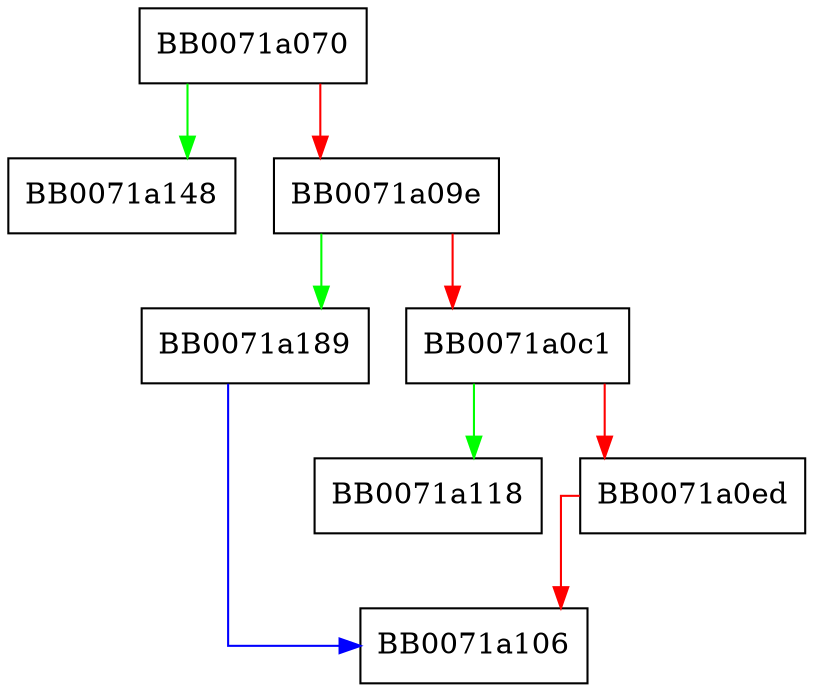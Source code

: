 digraph ASN1_digest {
  node [shape="box"];
  graph [splines=ortho];
  BB0071a070 -> BB0071a148 [color="green"];
  BB0071a070 -> BB0071a09e [color="red"];
  BB0071a09e -> BB0071a189 [color="green"];
  BB0071a09e -> BB0071a0c1 [color="red"];
  BB0071a0c1 -> BB0071a118 [color="green"];
  BB0071a0c1 -> BB0071a0ed [color="red"];
  BB0071a0ed -> BB0071a106 [color="red"];
  BB0071a189 -> BB0071a106 [color="blue"];
}